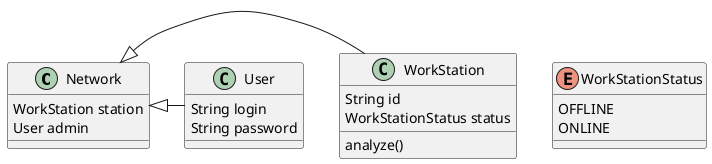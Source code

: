 @startuml
'https://plantuml.com/class-diagram



 Network <|-  WorkStation

Network <|- User

class Network {
WorkStation station
User admin
}

class User {
String login
String password
}

class WorkStation {
String id
WorkStationStatus status
analyze()
}


enum WorkStationStatus {
OFFLINE
ONLINE
}

'enum TimeUnit {
'DAYS
'HOURS
'MINUTES
'}


@enduml